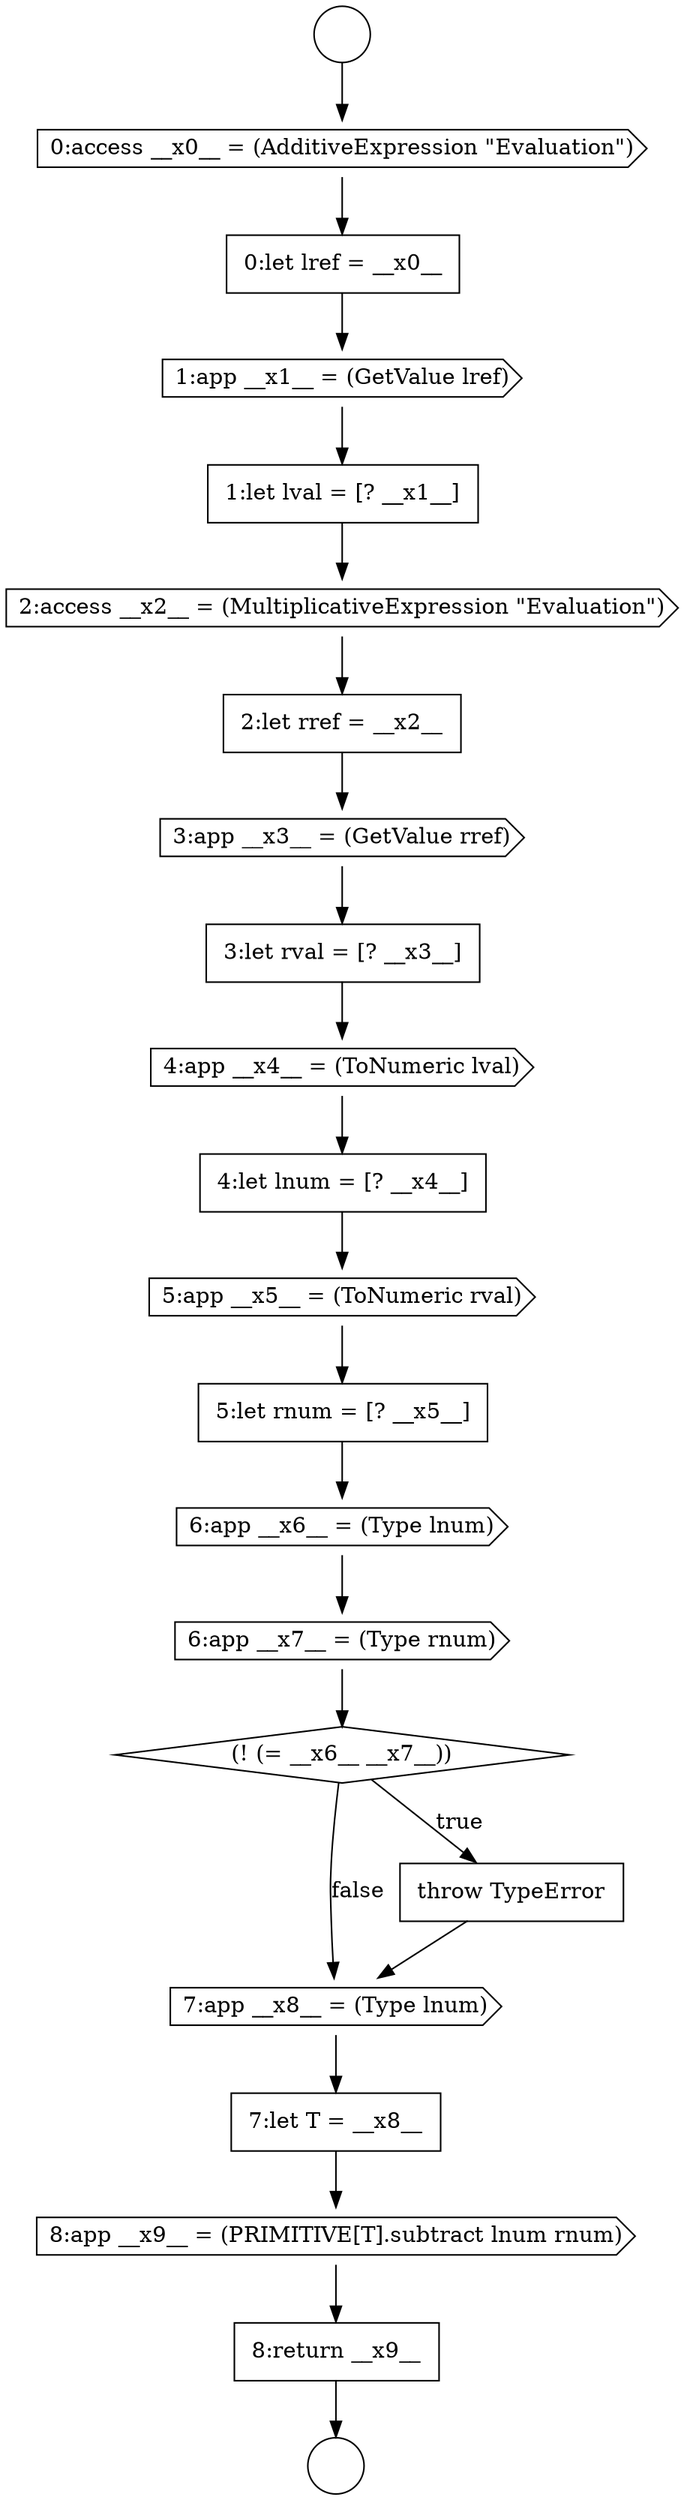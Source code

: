 digraph {
  node5320 [shape=cds, label=<<font color="black">6:app __x7__ = (Type rnum)</font>> color="black" fillcolor="white" style=filled]
  node5316 [shape=none, margin=0, label=<<font color="black">
    <table border="0" cellborder="1" cellspacing="0" cellpadding="10">
      <tr><td align="left">4:let lnum = [? __x4__]</td></tr>
    </table>
  </font>> color="black" fillcolor="white" style=filled]
  node5306 [shape=circle label=" " color="black" fillcolor="white" style=filled]
  node5323 [shape=cds, label=<<font color="black">7:app __x8__ = (Type lnum)</font>> color="black" fillcolor="white" style=filled]
  node5311 [shape=cds, label=<<font color="black">2:access __x2__ = (MultiplicativeExpression &quot;Evaluation&quot;)</font>> color="black" fillcolor="white" style=filled]
  node5321 [shape=diamond, label=<<font color="black">(! (= __x6__ __x7__))</font>> color="black" fillcolor="white" style=filled]
  node5313 [shape=cds, label=<<font color="black">3:app __x3__ = (GetValue rref)</font>> color="black" fillcolor="white" style=filled]
  node5310 [shape=none, margin=0, label=<<font color="black">
    <table border="0" cellborder="1" cellspacing="0" cellpadding="10">
      <tr><td align="left">1:let lval = [? __x1__]</td></tr>
    </table>
  </font>> color="black" fillcolor="white" style=filled]
  node5314 [shape=none, margin=0, label=<<font color="black">
    <table border="0" cellborder="1" cellspacing="0" cellpadding="10">
      <tr><td align="left">3:let rval = [? __x3__]</td></tr>
    </table>
  </font>> color="black" fillcolor="white" style=filled]
  node5325 [shape=cds, label=<<font color="black">8:app __x9__ = (PRIMITIVE[T].subtract lnum rnum)</font>> color="black" fillcolor="white" style=filled]
  node5318 [shape=none, margin=0, label=<<font color="black">
    <table border="0" cellborder="1" cellspacing="0" cellpadding="10">
      <tr><td align="left">5:let rnum = [? __x5__]</td></tr>
    </table>
  </font>> color="black" fillcolor="white" style=filled]
  node5326 [shape=none, margin=0, label=<<font color="black">
    <table border="0" cellborder="1" cellspacing="0" cellpadding="10">
      <tr><td align="left">8:return __x9__</td></tr>
    </table>
  </font>> color="black" fillcolor="white" style=filled]
  node5309 [shape=cds, label=<<font color="black">1:app __x1__ = (GetValue lref)</font>> color="black" fillcolor="white" style=filled]
  node5319 [shape=cds, label=<<font color="black">6:app __x6__ = (Type lnum)</font>> color="black" fillcolor="white" style=filled]
  node5308 [shape=none, margin=0, label=<<font color="black">
    <table border="0" cellborder="1" cellspacing="0" cellpadding="10">
      <tr><td align="left">0:let lref = __x0__</td></tr>
    </table>
  </font>> color="black" fillcolor="white" style=filled]
  node5315 [shape=cds, label=<<font color="black">4:app __x4__ = (ToNumeric lval)</font>> color="black" fillcolor="white" style=filled]
  node5317 [shape=cds, label=<<font color="black">5:app __x5__ = (ToNumeric rval)</font>> color="black" fillcolor="white" style=filled]
  node5305 [shape=circle label=" " color="black" fillcolor="white" style=filled]
  node5322 [shape=none, margin=0, label=<<font color="black">
    <table border="0" cellborder="1" cellspacing="0" cellpadding="10">
      <tr><td align="left">throw TypeError</td></tr>
    </table>
  </font>> color="black" fillcolor="white" style=filled]
  node5324 [shape=none, margin=0, label=<<font color="black">
    <table border="0" cellborder="1" cellspacing="0" cellpadding="10">
      <tr><td align="left">7:let T = __x8__</td></tr>
    </table>
  </font>> color="black" fillcolor="white" style=filled]
  node5307 [shape=cds, label=<<font color="black">0:access __x0__ = (AdditiveExpression &quot;Evaluation&quot;)</font>> color="black" fillcolor="white" style=filled]
  node5312 [shape=none, margin=0, label=<<font color="black">
    <table border="0" cellborder="1" cellspacing="0" cellpadding="10">
      <tr><td align="left">2:let rref = __x2__</td></tr>
    </table>
  </font>> color="black" fillcolor="white" style=filled]
  node5310 -> node5311 [ color="black"]
  node5316 -> node5317 [ color="black"]
  node5309 -> node5310 [ color="black"]
  node5314 -> node5315 [ color="black"]
  node5315 -> node5316 [ color="black"]
  node5312 -> node5313 [ color="black"]
  node5325 -> node5326 [ color="black"]
  node5322 -> node5323 [ color="black"]
  node5305 -> node5307 [ color="black"]
  node5318 -> node5319 [ color="black"]
  node5324 -> node5325 [ color="black"]
  node5307 -> node5308 [ color="black"]
  node5321 -> node5322 [label=<<font color="black">true</font>> color="black"]
  node5321 -> node5323 [label=<<font color="black">false</font>> color="black"]
  node5313 -> node5314 [ color="black"]
  node5326 -> node5306 [ color="black"]
  node5319 -> node5320 [ color="black"]
  node5320 -> node5321 [ color="black"]
  node5308 -> node5309 [ color="black"]
  node5317 -> node5318 [ color="black"]
  node5323 -> node5324 [ color="black"]
  node5311 -> node5312 [ color="black"]
}
